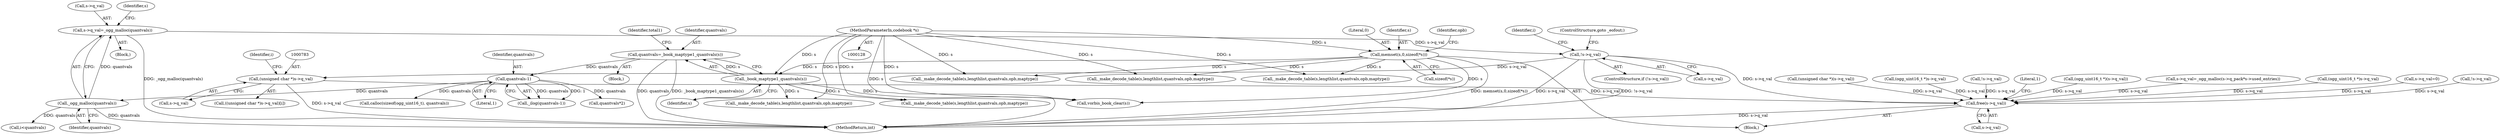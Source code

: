 digraph "0_Android_eeb4e45d5683f88488c083ecf142dc89bc3f0b47_8@pointer" {
"1000759" [label="(Call,s->q_val=_ogg_malloc(quantvals))"];
"1000763" [label="(Call,_ogg_malloc(quantvals))"];
"1000622" [label="(Call,quantvals-1)"];
"1000582" [label="(Call,quantvals=_book_maptype1_quantvals(s))"];
"1000584" [label="(Call,_book_maptype1_quantvals(s))"];
"1000143" [label="(Call,memset(s,0,sizeof(*s)))"];
"1000130" [label="(MethodParameterIn,codebook *s)"];
"1000766" [label="(Call,!s->q_val)"];
"1000782" [label="(Call,(unsigned char *)s->q_val)"];
"1001170" [label="(Call,free(s->q_val))"];
"1001177" [label="(MethodReturn,int)"];
"1000781" [label="(Call,((unsigned char *)s->q_val)[i])"];
"1000130" [label="(MethodParameterIn,codebook *s)"];
"1001079" [label="(Call,(unsigned char *)(s->q_val))"];
"1000767" [label="(Call,s->q_val)"];
"1000763" [label="(Call,_ogg_malloc(quantvals))"];
"1000893" [label="(Call,_make_decode_table(s,lengthlist,quantvals,opb,maptype))"];
"1000650" [label="(Call,calloc(sizeof(ogg_uint16_t), quantvals))"];
"1000822" [label="(Call,(ogg_uint16_t *)s->q_val)"];
"1000655" [label="(Call,!s->q_val)"];
"1000583" [label="(Identifier,quantvals)"];
"1000145" [label="(Literal,0)"];
"1000787" [label="(Identifier,i)"];
"1000775" [label="(Call,i<quantvals)"];
"1000533" [label="(Block,)"];
"1000770" [label="(ControlStructure,goto _eofout;)"];
"1000144" [label="(Identifier,s)"];
"1000585" [label="(Identifier,s)"];
"1000764" [label="(Identifier,quantvals)"];
"1001176" [label="(Literal,1)"];
"1000622" [label="(Call,quantvals-1)"];
"1001111" [label="(Call,(ogg_uint16_t *)(s->q_val))"];
"1000784" [label="(Call,s->q_val)"];
"1000766" [label="(Call,!s->q_val)"];
"1000759" [label="(Call,s->q_val=_ogg_malloc(quantvals))"];
"1000582" [label="(Call,quantvals=_book_maptype1_quantvals(s))"];
"1000573" [label="(Call,_make_decode_table(s,lengthlist,quantvals,opb,maptype))"];
"1000760" [label="(Call,s->q_val)"];
"1000623" [label="(Identifier,quantvals)"];
"1000802" [label="(Call,quantvals*2)"];
"1001170" [label="(Call,free(s->q_val))"];
"1000131" [label="(Block,)"];
"1000152" [label="(Identifier,opb)"];
"1000621" [label="(Call,_ilog(quantvals-1))"];
"1000970" [label="(Call,_make_decode_table(s,lengthlist,quantvals,opb,maptype))"];
"1001043" [label="(Call,s->q_val=_ogg_malloc(s->q_pack*s->used_entries))"];
"1001171" [label="(Call,s->q_val)"];
"1000671" [label="(Call,(ogg_uint16_t *)s->q_val)"];
"1000745" [label="(Call,s->q_val=0)"];
"1000584" [label="(Call,_book_maptype1_quantvals(s))"];
"1000768" [label="(Identifier,s)"];
"1000733" [label="(Call,_make_decode_table(s,lengthlist,quantvals,opb,maptype))"];
"1000782" [label="(Call,(unsigned char *)s->q_val)"];
"1000624" [label="(Literal,1)"];
"1000589" [label="(Identifier,total1)"];
"1000143" [label="(Call,memset(s,0,sizeof(*s)))"];
"1001166" [label="(Call,vorbis_book_clear(s))"];
"1000758" [label="(Block,)"];
"1000146" [label="(Call,sizeof(*s))"];
"1001021" [label="(Call,_make_decode_table(s,lengthlist,quantvals,opb,maptype))"];
"1000806" [label="(Call,!s->q_val)"];
"1000765" [label="(ControlStructure,if (!s->q_val))"];
"1000773" [label="(Identifier,i)"];
"1000759" -> "1000758"  [label="AST: "];
"1000759" -> "1000763"  [label="CFG: "];
"1000760" -> "1000759"  [label="AST: "];
"1000763" -> "1000759"  [label="AST: "];
"1000768" -> "1000759"  [label="CFG: "];
"1000759" -> "1001177"  [label="DDG: _ogg_malloc(quantvals)"];
"1000763" -> "1000759"  [label="DDG: quantvals"];
"1000759" -> "1000766"  [label="DDG: s->q_val"];
"1000763" -> "1000764"  [label="CFG: "];
"1000764" -> "1000763"  [label="AST: "];
"1000763" -> "1001177"  [label="DDG: quantvals"];
"1000622" -> "1000763"  [label="DDG: quantvals"];
"1000763" -> "1000775"  [label="DDG: quantvals"];
"1000622" -> "1000621"  [label="AST: "];
"1000622" -> "1000624"  [label="CFG: "];
"1000623" -> "1000622"  [label="AST: "];
"1000624" -> "1000622"  [label="AST: "];
"1000621" -> "1000622"  [label="CFG: "];
"1000622" -> "1000621"  [label="DDG: quantvals"];
"1000622" -> "1000621"  [label="DDG: 1"];
"1000582" -> "1000622"  [label="DDG: quantvals"];
"1000622" -> "1000650"  [label="DDG: quantvals"];
"1000622" -> "1000802"  [label="DDG: quantvals"];
"1000582" -> "1000533"  [label="AST: "];
"1000582" -> "1000584"  [label="CFG: "];
"1000583" -> "1000582"  [label="AST: "];
"1000584" -> "1000582"  [label="AST: "];
"1000589" -> "1000582"  [label="CFG: "];
"1000582" -> "1001177"  [label="DDG: quantvals"];
"1000582" -> "1001177"  [label="DDG: _book_maptype1_quantvals(s)"];
"1000584" -> "1000582"  [label="DDG: s"];
"1000584" -> "1000585"  [label="CFG: "];
"1000585" -> "1000584"  [label="AST: "];
"1000143" -> "1000584"  [label="DDG: s"];
"1000130" -> "1000584"  [label="DDG: s"];
"1000584" -> "1000733"  [label="DDG: s"];
"1000584" -> "1000893"  [label="DDG: s"];
"1000584" -> "1001166"  [label="DDG: s"];
"1000143" -> "1000131"  [label="AST: "];
"1000143" -> "1000146"  [label="CFG: "];
"1000144" -> "1000143"  [label="AST: "];
"1000145" -> "1000143"  [label="AST: "];
"1000146" -> "1000143"  [label="AST: "];
"1000152" -> "1000143"  [label="CFG: "];
"1000143" -> "1001177"  [label="DDG: memset(s,0,sizeof(*s))"];
"1000130" -> "1000143"  [label="DDG: s"];
"1000143" -> "1000573"  [label="DDG: s"];
"1000143" -> "1000970"  [label="DDG: s"];
"1000143" -> "1001021"  [label="DDG: s"];
"1000143" -> "1001166"  [label="DDG: s"];
"1000130" -> "1000128"  [label="AST: "];
"1000130" -> "1001177"  [label="DDG: s"];
"1000130" -> "1000573"  [label="DDG: s"];
"1000130" -> "1000733"  [label="DDG: s"];
"1000130" -> "1000893"  [label="DDG: s"];
"1000130" -> "1000970"  [label="DDG: s"];
"1000130" -> "1001021"  [label="DDG: s"];
"1000130" -> "1001166"  [label="DDG: s"];
"1000766" -> "1000765"  [label="AST: "];
"1000766" -> "1000767"  [label="CFG: "];
"1000767" -> "1000766"  [label="AST: "];
"1000770" -> "1000766"  [label="CFG: "];
"1000773" -> "1000766"  [label="CFG: "];
"1000766" -> "1001177"  [label="DDG: s->q_val"];
"1000766" -> "1001177"  [label="DDG: !s->q_val"];
"1000766" -> "1000782"  [label="DDG: s->q_val"];
"1000766" -> "1001170"  [label="DDG: s->q_val"];
"1000782" -> "1000781"  [label="AST: "];
"1000782" -> "1000784"  [label="CFG: "];
"1000783" -> "1000782"  [label="AST: "];
"1000784" -> "1000782"  [label="AST: "];
"1000787" -> "1000782"  [label="CFG: "];
"1000782" -> "1001177"  [label="DDG: s->q_val"];
"1000782" -> "1001170"  [label="DDG: s->q_val"];
"1001170" -> "1000131"  [label="AST: "];
"1001170" -> "1001171"  [label="CFG: "];
"1001171" -> "1001170"  [label="AST: "];
"1001176" -> "1001170"  [label="CFG: "];
"1001170" -> "1001177"  [label="DDG: s->q_val"];
"1001111" -> "1001170"  [label="DDG: s->q_val"];
"1001043" -> "1001170"  [label="DDG: s->q_val"];
"1001079" -> "1001170"  [label="DDG: s->q_val"];
"1000671" -> "1001170"  [label="DDG: s->q_val"];
"1000655" -> "1001170"  [label="DDG: s->q_val"];
"1000806" -> "1001170"  [label="DDG: s->q_val"];
"1000822" -> "1001170"  [label="DDG: s->q_val"];
"1000745" -> "1001170"  [label="DDG: s->q_val"];
}
